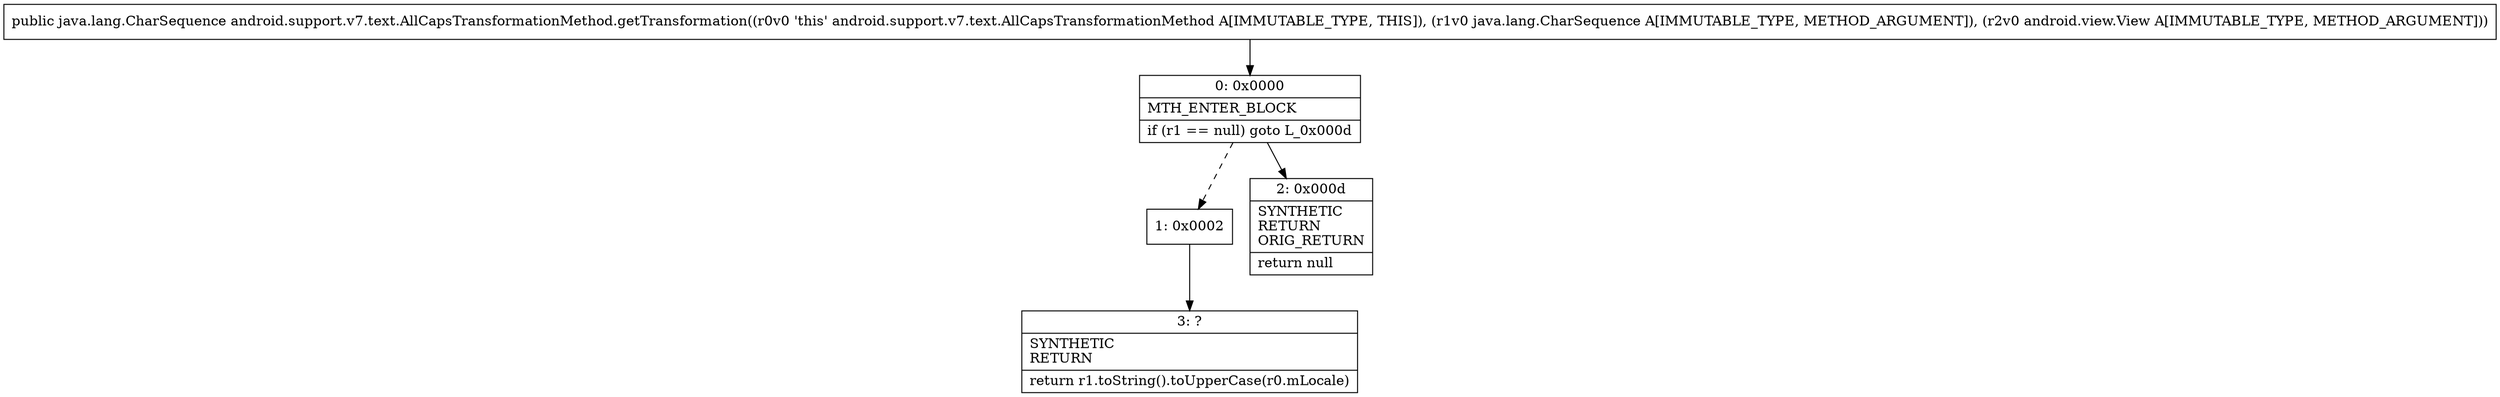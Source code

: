 digraph "CFG forandroid.support.v7.text.AllCapsTransformationMethod.getTransformation(Ljava\/lang\/CharSequence;Landroid\/view\/View;)Ljava\/lang\/CharSequence;" {
Node_0 [shape=record,label="{0\:\ 0x0000|MTH_ENTER_BLOCK\l|if (r1 == null) goto L_0x000d\l}"];
Node_1 [shape=record,label="{1\:\ 0x0002}"];
Node_2 [shape=record,label="{2\:\ 0x000d|SYNTHETIC\lRETURN\lORIG_RETURN\l|return null\l}"];
Node_3 [shape=record,label="{3\:\ ?|SYNTHETIC\lRETURN\l|return r1.toString().toUpperCase(r0.mLocale)\l}"];
MethodNode[shape=record,label="{public java.lang.CharSequence android.support.v7.text.AllCapsTransformationMethod.getTransformation((r0v0 'this' android.support.v7.text.AllCapsTransformationMethod A[IMMUTABLE_TYPE, THIS]), (r1v0 java.lang.CharSequence A[IMMUTABLE_TYPE, METHOD_ARGUMENT]), (r2v0 android.view.View A[IMMUTABLE_TYPE, METHOD_ARGUMENT])) }"];
MethodNode -> Node_0;
Node_0 -> Node_1[style=dashed];
Node_0 -> Node_2;
Node_1 -> Node_3;
}

